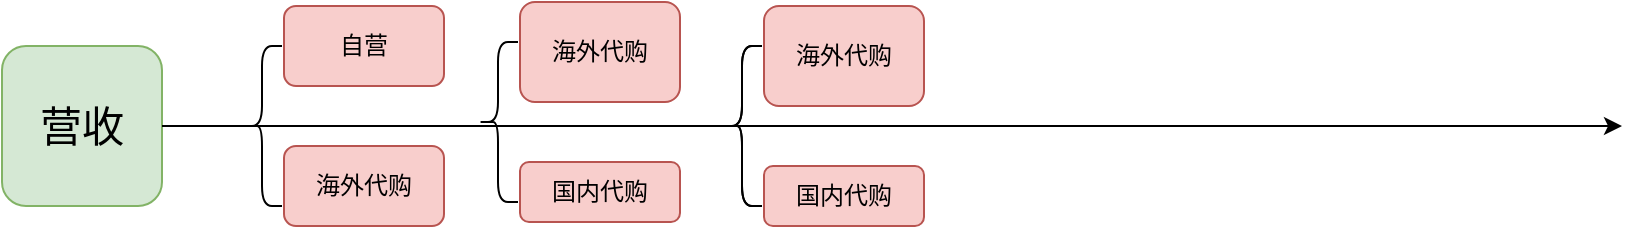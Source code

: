 <mxfile version="14.7.3" type="github">
  <diagram id="NSqYkseTwNGMMg4fa7Z-" name="Page-1">
    <mxGraphModel dx="926" dy="435" grid="1" gridSize="10" guides="1" tooltips="1" connect="1" arrows="1" fold="1" page="1" pageScale="1" pageWidth="3300" pageHeight="4681" math="0" shadow="0">
      <root>
        <mxCell id="0" />
        <mxCell id="1" parent="0" />
        <mxCell id="TR1TFNIkeVoY3saFG_14-1" value="&lt;font style=&quot;font-size: 21px&quot;&gt;营收&lt;/font&gt;" style="rounded=1;whiteSpace=wrap;html=1;fillColor=#d5e8d4;strokeColor=#82b366;" vertex="1" parent="1">
          <mxGeometry x="80" y="40" width="80" height="80" as="geometry" />
        </mxCell>
        <mxCell id="TR1TFNIkeVoY3saFG_14-4" value="" style="endArrow=classic;html=1;exitX=1;exitY=0.5;exitDx=0;exitDy=0;" edge="1" parent="1" source="TR1TFNIkeVoY3saFG_14-1">
          <mxGeometry width="50" height="50" relative="1" as="geometry">
            <mxPoint x="170" y="80" as="sourcePoint" />
            <mxPoint x="890" y="80" as="targetPoint" />
          </mxGeometry>
        </mxCell>
        <mxCell id="TR1TFNIkeVoY3saFG_14-13" value="" style="shape=curlyBracket;whiteSpace=wrap;html=1;rounded=1;" vertex="1" parent="1">
          <mxGeometry x="440" y="40" width="20" height="80" as="geometry" />
        </mxCell>
        <mxCell id="TR1TFNIkeVoY3saFG_14-14" value="" style="group" vertex="1" connectable="0" parent="1">
          <mxGeometry x="200" y="20" width="101" height="110" as="geometry" />
        </mxCell>
        <mxCell id="TR1TFNIkeVoY3saFG_14-2" value="" style="shape=curlyBracket;whiteSpace=wrap;html=1;rounded=1;" vertex="1" parent="TR1TFNIkeVoY3saFG_14-14">
          <mxGeometry y="20" width="20" height="80" as="geometry" />
        </mxCell>
        <mxCell id="TR1TFNIkeVoY3saFG_14-8" value="" style="group" vertex="1" connectable="0" parent="TR1TFNIkeVoY3saFG_14-14">
          <mxGeometry x="21" width="80" height="110" as="geometry" />
        </mxCell>
        <mxCell id="TR1TFNIkeVoY3saFG_14-5" value="自营" style="rounded=1;whiteSpace=wrap;html=1;fillColor=#f8cecc;strokeColor=#b85450;" vertex="1" parent="TR1TFNIkeVoY3saFG_14-8">
          <mxGeometry width="80" height="40" as="geometry" />
        </mxCell>
        <mxCell id="TR1TFNIkeVoY3saFG_14-6" value="海外代购" style="rounded=1;whiteSpace=wrap;html=1;fillColor=#f8cecc;strokeColor=#b85450;" vertex="1" parent="TR1TFNIkeVoY3saFG_14-8">
          <mxGeometry y="70" width="80" height="40" as="geometry" />
        </mxCell>
        <mxCell id="TR1TFNIkeVoY3saFG_14-15" value="" style="group" vertex="1" connectable="0" parent="1">
          <mxGeometry x="318" y="18" width="100" height="110" as="geometry" />
        </mxCell>
        <mxCell id="TR1TFNIkeVoY3saFG_14-9" value="" style="group" vertex="1" connectable="0" parent="TR1TFNIkeVoY3saFG_14-15">
          <mxGeometry x="21" width="80" height="110" as="geometry" />
        </mxCell>
        <mxCell id="TR1TFNIkeVoY3saFG_14-10" value="海外代购" style="rounded=1;whiteSpace=wrap;html=1;fillColor=#f8cecc;strokeColor=#b85450;" vertex="1" parent="TR1TFNIkeVoY3saFG_14-9">
          <mxGeometry width="80" height="50" as="geometry" />
        </mxCell>
        <mxCell id="TR1TFNIkeVoY3saFG_14-11" value="国内代购" style="rounded=1;whiteSpace=wrap;html=1;fillColor=#f8cecc;strokeColor=#b85450;" vertex="1" parent="TR1TFNIkeVoY3saFG_14-9">
          <mxGeometry y="80" width="80" height="30" as="geometry" />
        </mxCell>
        <mxCell id="TR1TFNIkeVoY3saFG_14-12" value="" style="shape=curlyBracket;whiteSpace=wrap;html=1;rounded=1;" vertex="1" parent="TR1TFNIkeVoY3saFG_14-15">
          <mxGeometry y="20" width="20" height="80" as="geometry" />
        </mxCell>
        <mxCell id="TR1TFNIkeVoY3saFG_14-16" value="" style="group" vertex="1" connectable="0" parent="1">
          <mxGeometry x="440" y="20" width="100" height="110" as="geometry" />
        </mxCell>
        <mxCell id="TR1TFNIkeVoY3saFG_14-17" value="" style="group" vertex="1" connectable="0" parent="TR1TFNIkeVoY3saFG_14-16">
          <mxGeometry x="21" width="80" height="110" as="geometry" />
        </mxCell>
        <mxCell id="TR1TFNIkeVoY3saFG_14-18" value="海外代购" style="rounded=1;whiteSpace=wrap;html=1;fillColor=#f8cecc;strokeColor=#b85450;" vertex="1" parent="TR1TFNIkeVoY3saFG_14-17">
          <mxGeometry width="80" height="50" as="geometry" />
        </mxCell>
        <mxCell id="TR1TFNIkeVoY3saFG_14-19" value="国内代购" style="rounded=1;whiteSpace=wrap;html=1;fillColor=#f8cecc;strokeColor=#b85450;" vertex="1" parent="TR1TFNIkeVoY3saFG_14-17">
          <mxGeometry y="80" width="80" height="30" as="geometry" />
        </mxCell>
        <mxCell id="TR1TFNIkeVoY3saFG_14-20" value="" style="shape=curlyBracket;whiteSpace=wrap;html=1;rounded=1;" vertex="1" parent="TR1TFNIkeVoY3saFG_14-16">
          <mxGeometry y="20" width="20" height="80" as="geometry" />
        </mxCell>
      </root>
    </mxGraphModel>
  </diagram>
</mxfile>
